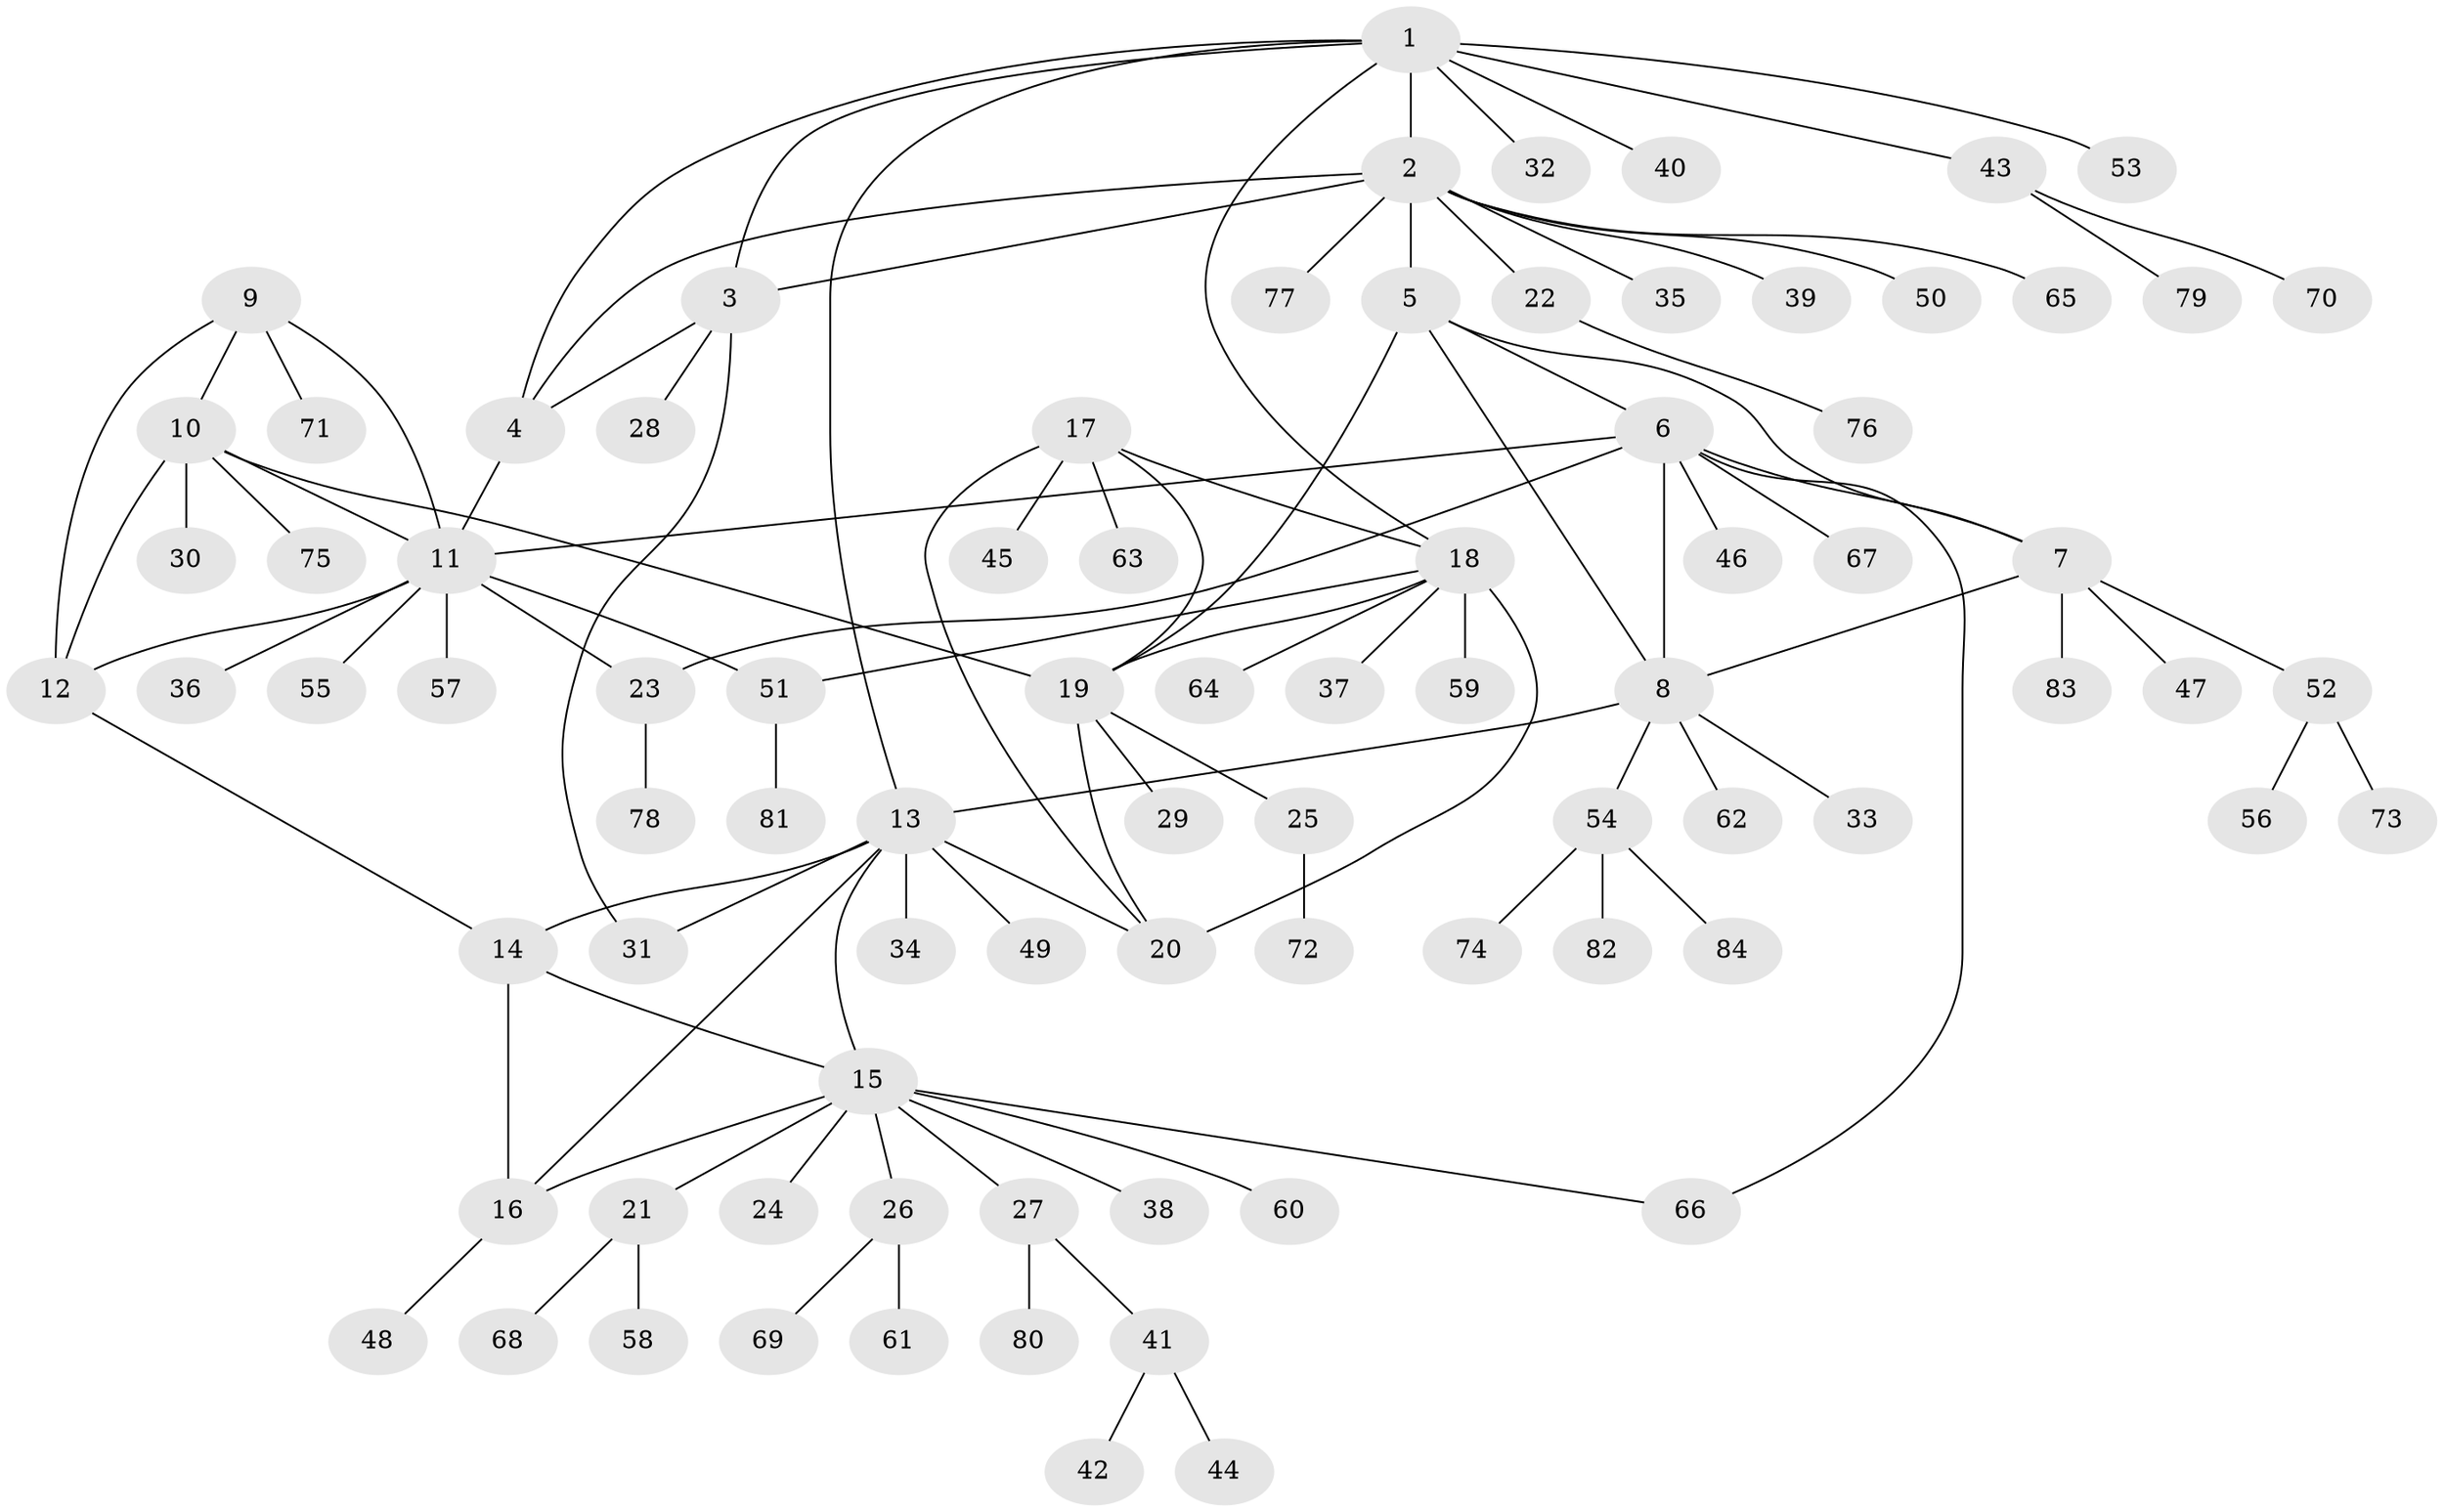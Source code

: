 // Generated by graph-tools (version 1.1) at 2025/54/03/09/25 04:54:45]
// undirected, 84 vertices, 108 edges
graph export_dot {
graph [start="1"]
  node [color=gray90,style=filled];
  1;
  2;
  3;
  4;
  5;
  6;
  7;
  8;
  9;
  10;
  11;
  12;
  13;
  14;
  15;
  16;
  17;
  18;
  19;
  20;
  21;
  22;
  23;
  24;
  25;
  26;
  27;
  28;
  29;
  30;
  31;
  32;
  33;
  34;
  35;
  36;
  37;
  38;
  39;
  40;
  41;
  42;
  43;
  44;
  45;
  46;
  47;
  48;
  49;
  50;
  51;
  52;
  53;
  54;
  55;
  56;
  57;
  58;
  59;
  60;
  61;
  62;
  63;
  64;
  65;
  66;
  67;
  68;
  69;
  70;
  71;
  72;
  73;
  74;
  75;
  76;
  77;
  78;
  79;
  80;
  81;
  82;
  83;
  84;
  1 -- 2;
  1 -- 3;
  1 -- 4;
  1 -- 13;
  1 -- 18;
  1 -- 32;
  1 -- 40;
  1 -- 43;
  1 -- 53;
  2 -- 3;
  2 -- 4;
  2 -- 5;
  2 -- 22;
  2 -- 35;
  2 -- 39;
  2 -- 50;
  2 -- 65;
  2 -- 77;
  3 -- 4;
  3 -- 28;
  3 -- 31;
  4 -- 11;
  5 -- 6;
  5 -- 7;
  5 -- 8;
  5 -- 19;
  6 -- 7;
  6 -- 8;
  6 -- 11;
  6 -- 23;
  6 -- 46;
  6 -- 66;
  6 -- 67;
  7 -- 8;
  7 -- 47;
  7 -- 52;
  7 -- 83;
  8 -- 13;
  8 -- 33;
  8 -- 54;
  8 -- 62;
  9 -- 10;
  9 -- 11;
  9 -- 12;
  9 -- 71;
  10 -- 11;
  10 -- 12;
  10 -- 19;
  10 -- 30;
  10 -- 75;
  11 -- 12;
  11 -- 23;
  11 -- 36;
  11 -- 51;
  11 -- 55;
  11 -- 57;
  12 -- 14;
  13 -- 14;
  13 -- 15;
  13 -- 16;
  13 -- 20;
  13 -- 31;
  13 -- 34;
  13 -- 49;
  14 -- 15;
  14 -- 16;
  15 -- 16;
  15 -- 21;
  15 -- 24;
  15 -- 26;
  15 -- 27;
  15 -- 38;
  15 -- 60;
  15 -- 66;
  16 -- 48;
  17 -- 18;
  17 -- 19;
  17 -- 20;
  17 -- 45;
  17 -- 63;
  18 -- 19;
  18 -- 20;
  18 -- 37;
  18 -- 51;
  18 -- 59;
  18 -- 64;
  19 -- 20;
  19 -- 25;
  19 -- 29;
  21 -- 58;
  21 -- 68;
  22 -- 76;
  23 -- 78;
  25 -- 72;
  26 -- 61;
  26 -- 69;
  27 -- 41;
  27 -- 80;
  41 -- 42;
  41 -- 44;
  43 -- 70;
  43 -- 79;
  51 -- 81;
  52 -- 56;
  52 -- 73;
  54 -- 74;
  54 -- 82;
  54 -- 84;
}
